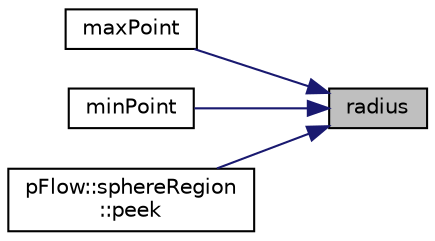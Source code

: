 digraph "radius"
{
 // LATEX_PDF_SIZE
  edge [fontname="Helvetica",fontsize="10",labelfontname="Helvetica",labelfontsize="10"];
  node [fontname="Helvetica",fontsize="10",shape=record];
  rankdir="RL";
  Node1 [label="radius",height=0.2,width=0.4,color="black", fillcolor="grey75", style="filled", fontcolor="black",tooltip=" "];
  Node1 -> Node2 [dir="back",color="midnightblue",fontsize="10",style="solid",fontname="Helvetica"];
  Node2 [label="maxPoint",height=0.2,width=0.4,color="black", fillcolor="white", style="filled",URL="$classpFlow_1_1sphere.html#a22e25e0baa24f79d1fa113c2a84f00f9",tooltip=" "];
  Node1 -> Node3 [dir="back",color="midnightblue",fontsize="10",style="solid",fontname="Helvetica"];
  Node3 [label="minPoint",height=0.2,width=0.4,color="black", fillcolor="white", style="filled",URL="$classpFlow_1_1sphere.html#a67424c452a87ed7ff748b65374f89e54",tooltip=" "];
  Node1 -> Node4 [dir="back",color="midnightblue",fontsize="10",style="solid",fontname="Helvetica"];
  Node4 [label="pFlow::sphereRegion\l::peek",height=0.2,width=0.4,color="black", fillcolor="white", style="filled",URL="$classpFlow_1_1sphereRegion.html#a742999f822100111462c25118a0ce0fe",tooltip=" "];
}
